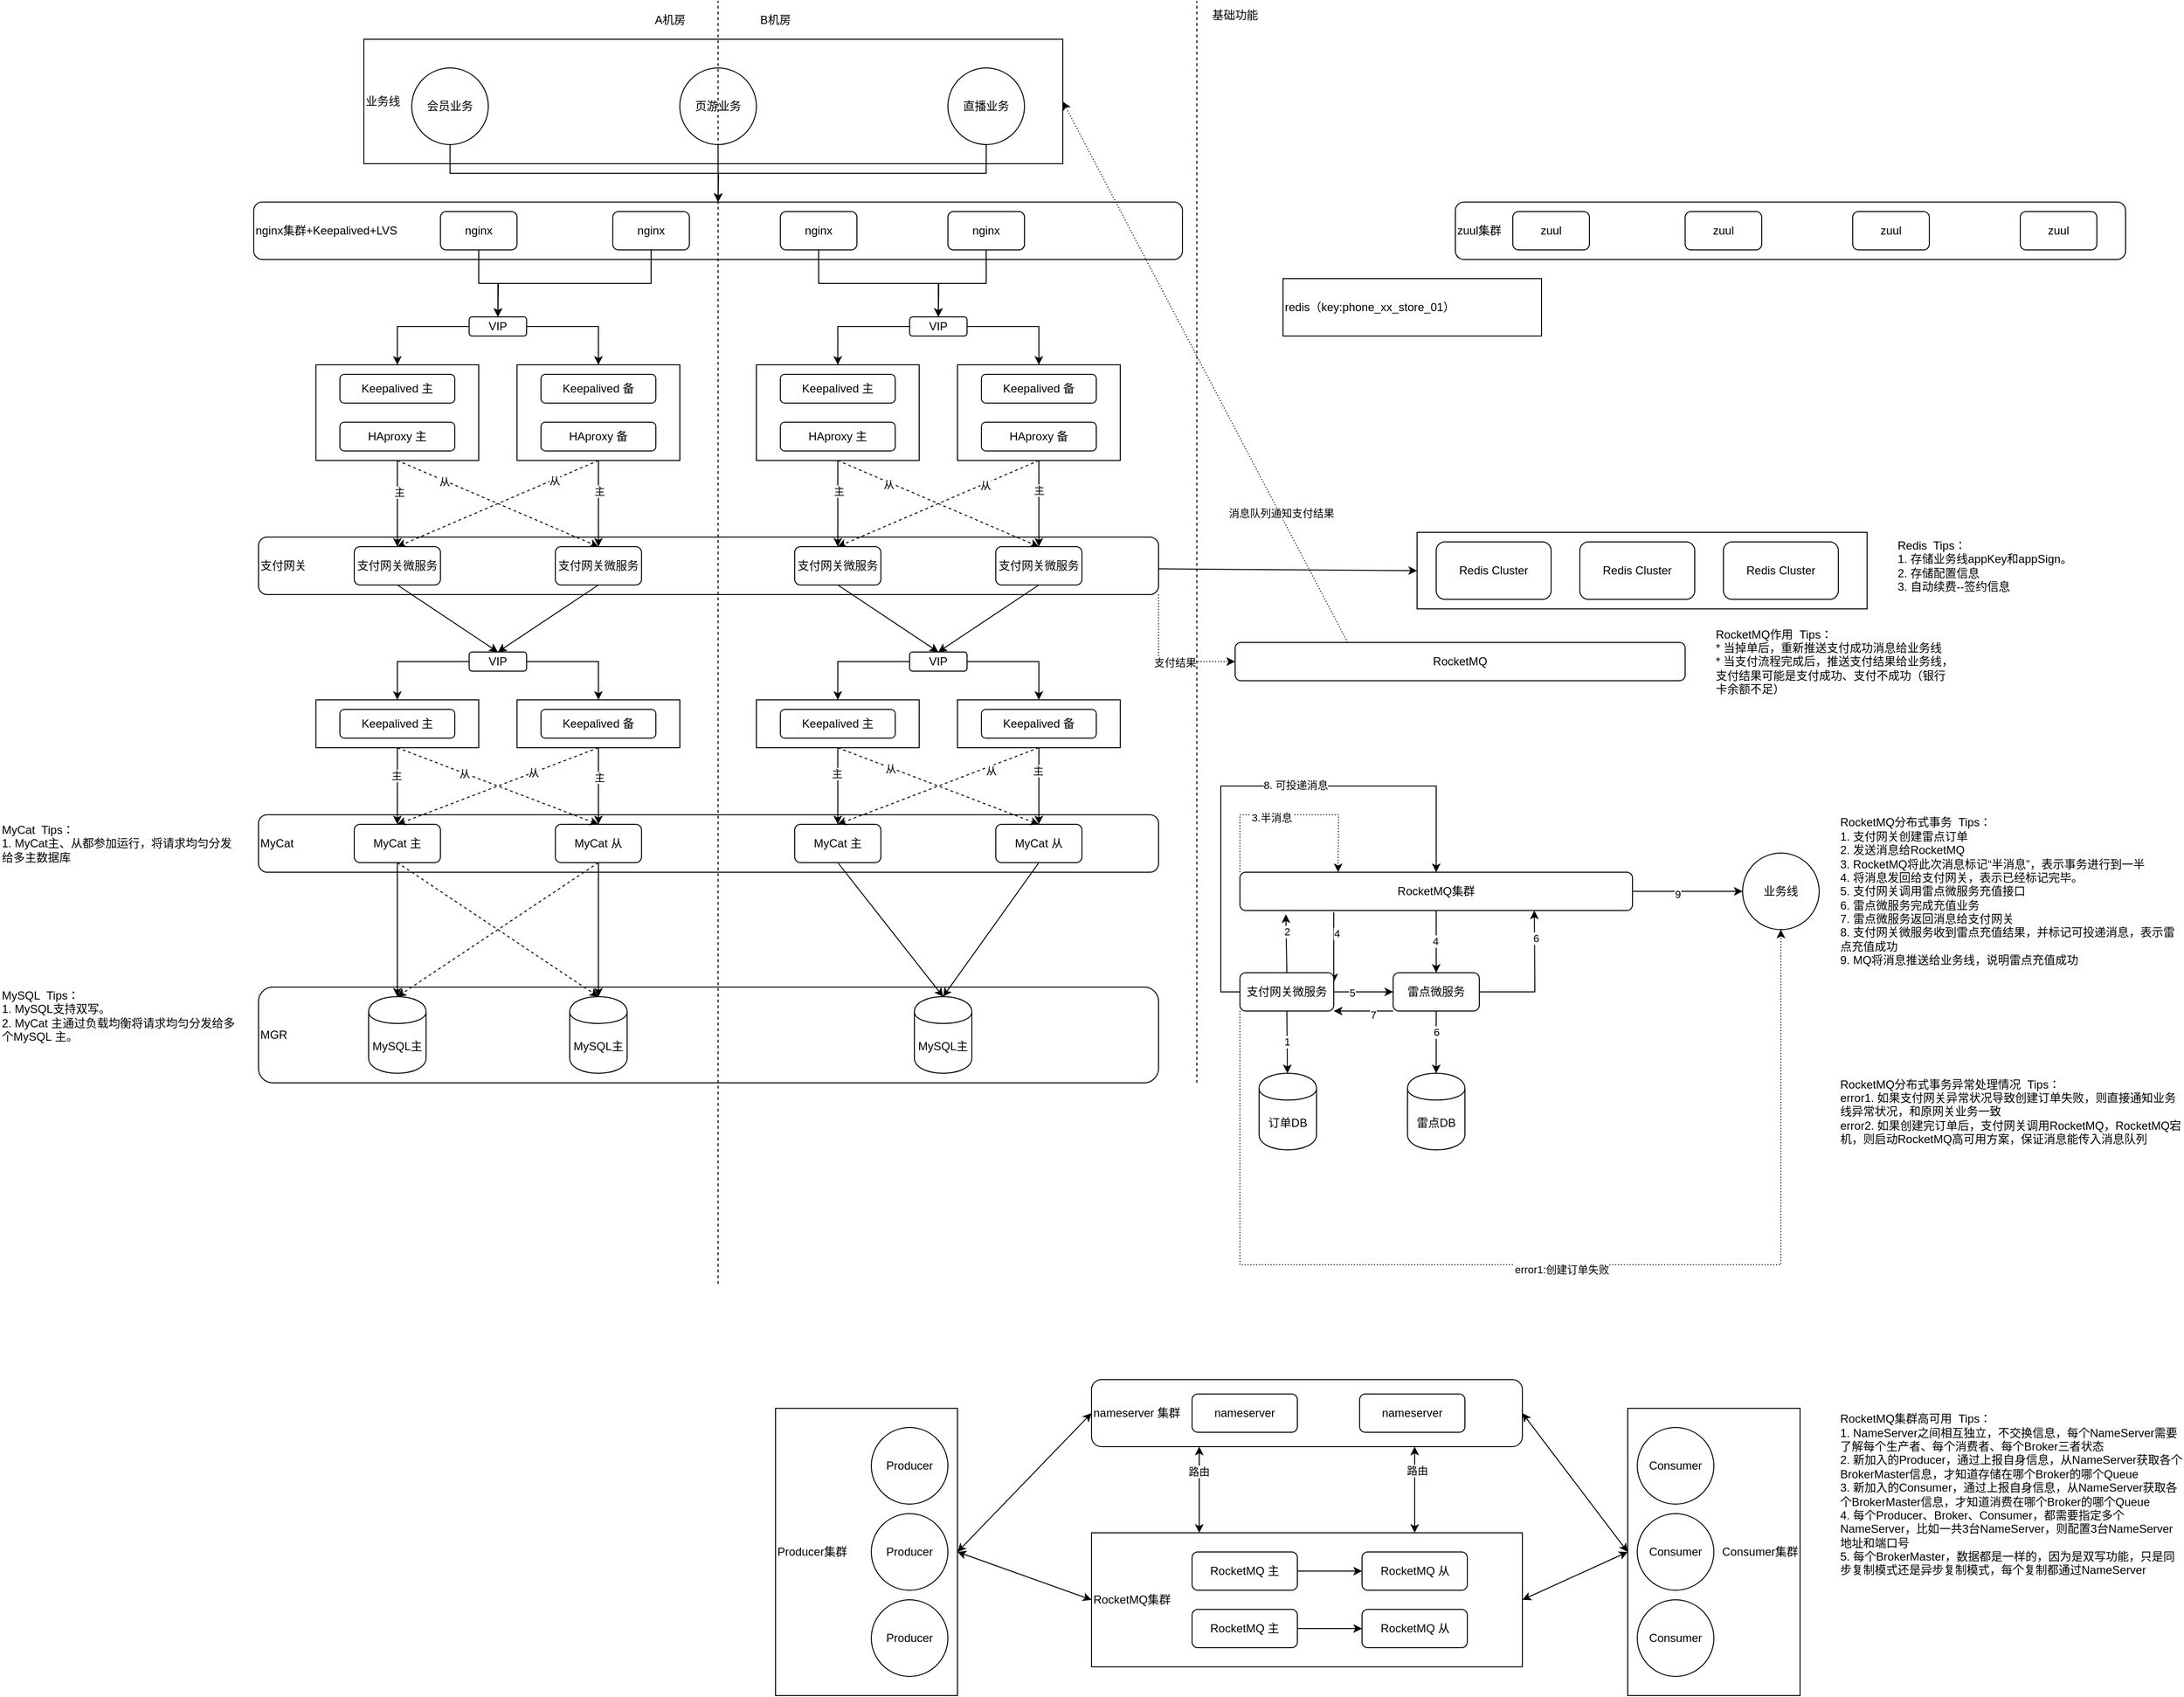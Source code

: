 <mxfile version="12.9.14" type="github">
  <diagram name="Page-1" id="822b0af5-4adb-64df-f703-e8dfc1f81529">
    <mxGraphModel dx="2021" dy="1133" grid="1" gridSize="10" guides="1" tooltips="1" connect="1" arrows="1" fold="1" page="1" pageScale="1" pageWidth="3300" pageHeight="2339" background="#ffffff" math="0" shadow="0">
      <root>
        <mxCell id="0" />
        <mxCell id="1" parent="0" />
        <mxCell id="59b1bcbrKsCMYZeMCs7V-11" value="Consumer集群" style="rounded=0;whiteSpace=wrap;html=1;align=right;" vertex="1" parent="1">
          <mxGeometry x="1990" y="1470" width="180" height="300" as="geometry" />
        </mxCell>
        <mxCell id="59b1bcbrKsCMYZeMCs7V-12" style="rounded=0;orthogonalLoop=1;jettySize=auto;html=1;exitX=1;exitY=0.5;exitDx=0;exitDy=0;entryX=0;entryY=0.5;entryDx=0;entryDy=0;startArrow=classic;startFill=1;" edge="1" parent="1" source="59b1bcbrKsCMYZeMCs7V-10" target="wdB7McpbQnSKonyvfbZ4-86">
          <mxGeometry relative="1" as="geometry" />
        </mxCell>
        <mxCell id="59b1bcbrKsCMYZeMCs7V-13" style="edgeStyle=none;rounded=0;orthogonalLoop=1;jettySize=auto;html=1;exitX=1;exitY=0.5;exitDx=0;exitDy=0;entryX=0;entryY=0.5;entryDx=0;entryDy=0;startArrow=classic;startFill=1;" edge="1" parent="1" source="59b1bcbrKsCMYZeMCs7V-10" target="59b1bcbrKsCMYZeMCs7V-3">
          <mxGeometry relative="1" as="geometry" />
        </mxCell>
        <mxCell id="59b1bcbrKsCMYZeMCs7V-10" value="Producer集群" style="rounded=0;whiteSpace=wrap;html=1;align=left;" vertex="1" parent="1">
          <mxGeometry x="1100" y="1470" width="190" height="300" as="geometry" />
        </mxCell>
        <mxCell id="59b1bcbrKsCMYZeMCs7V-15" style="edgeStyle=none;rounded=0;orthogonalLoop=1;jettySize=auto;html=1;exitX=1;exitY=0.5;exitDx=0;exitDy=0;startArrow=classic;startFill=1;" edge="1" parent="1" source="59b1bcbrKsCMYZeMCs7V-3">
          <mxGeometry relative="1" as="geometry">
            <mxPoint x="1990" y="1620" as="targetPoint" />
          </mxGeometry>
        </mxCell>
        <mxCell id="59b1bcbrKsCMYZeMCs7V-3" value="RocketMQ集群" style="rounded=0;whiteSpace=wrap;html=1;align=left;" vertex="1" parent="1">
          <mxGeometry x="1430" y="1600" width="450" height="140" as="geometry" />
        </mxCell>
        <mxCell id="wdB7McpbQnSKonyvfbZ4-52" value="业务线" style="rounded=0;whiteSpace=wrap;html=1;align=left;" parent="1" vertex="1">
          <mxGeometry x="670" y="40" width="730" height="130" as="geometry" />
        </mxCell>
        <mxCell id="wdB7McpbQnSKonyvfbZ4-31" value="" style="rounded=0;whiteSpace=wrap;html=1;" parent="1" vertex="1">
          <mxGeometry x="1770" y="555" width="470" height="80" as="geometry" />
        </mxCell>
        <mxCell id="VvI8yXbkPYTi_8kJMqFg-1" value="redis（key:phone_xx_store_01）" style="rounded=0;whiteSpace=wrap;html=1;align=left;" parent="1" vertex="1">
          <mxGeometry x="1630" y="290" width="270" height="60" as="geometry" />
        </mxCell>
        <mxCell id="VvI8yXbkPYTi_8kJMqFg-2" style="edgeStyle=orthogonalEdgeStyle;rounded=0;orthogonalLoop=1;jettySize=auto;html=1;exitX=0.5;exitY=1;exitDx=0;exitDy=0;" parent="1" source="VvI8yXbkPYTi_8kJMqFg-3" target="VvI8yXbkPYTi_8kJMqFg-8" edge="1">
          <mxGeometry relative="1" as="geometry" />
        </mxCell>
        <mxCell id="VvI8yXbkPYTi_8kJMqFg-3" value="会员业务" style="ellipse;whiteSpace=wrap;html=1;aspect=fixed;align=center;" parent="1" vertex="1">
          <mxGeometry x="720" y="70" width="80" height="80" as="geometry" />
        </mxCell>
        <mxCell id="VvI8yXbkPYTi_8kJMqFg-4" style="edgeStyle=orthogonalEdgeStyle;rounded=0;orthogonalLoop=1;jettySize=auto;html=1;exitX=0.5;exitY=1;exitDx=0;exitDy=0;entryX=0.5;entryY=0;entryDx=0;entryDy=0;" parent="1" source="VvI8yXbkPYTi_8kJMqFg-5" target="VvI8yXbkPYTi_8kJMqFg-8" edge="1">
          <mxGeometry relative="1" as="geometry" />
        </mxCell>
        <mxCell id="VvI8yXbkPYTi_8kJMqFg-5" value="页游业务" style="ellipse;whiteSpace=wrap;html=1;aspect=fixed;align=center;" parent="1" vertex="1">
          <mxGeometry x="1000" y="70" width="80" height="80" as="geometry" />
        </mxCell>
        <mxCell id="VvI8yXbkPYTi_8kJMqFg-6" style="edgeStyle=orthogonalEdgeStyle;rounded=0;orthogonalLoop=1;jettySize=auto;html=1;exitX=0.5;exitY=1;exitDx=0;exitDy=0;" parent="1" source="VvI8yXbkPYTi_8kJMqFg-7" edge="1">
          <mxGeometry relative="1" as="geometry">
            <mxPoint x="1040" y="210" as="targetPoint" />
          </mxGeometry>
        </mxCell>
        <mxCell id="VvI8yXbkPYTi_8kJMqFg-7" value="直播业务" style="ellipse;whiteSpace=wrap;html=1;aspect=fixed;align=center;" parent="1" vertex="1">
          <mxGeometry x="1280" y="70" width="80" height="80" as="geometry" />
        </mxCell>
        <mxCell id="VvI8yXbkPYTi_8kJMqFg-8" value="nginx集群+Keepalived+LVS" style="rounded=1;whiteSpace=wrap;html=1;align=left;" parent="1" vertex="1">
          <mxGeometry x="555" y="210" width="970" height="60" as="geometry" />
        </mxCell>
        <mxCell id="VvI8yXbkPYTi_8kJMqFg-9" style="edgeStyle=orthogonalEdgeStyle;rounded=0;orthogonalLoop=1;jettySize=auto;html=1;entryX=0.5;entryY=0;entryDx=0;entryDy=0;" parent="1" source="VvI8yXbkPYTi_8kJMqFg-10" target="VvI8yXbkPYTi_8kJMqFg-46" edge="1">
          <mxGeometry relative="1" as="geometry" />
        </mxCell>
        <mxCell id="VvI8yXbkPYTi_8kJMqFg-10" value="nginx" style="rounded=1;whiteSpace=wrap;html=1;align=center;" parent="1" vertex="1">
          <mxGeometry x="750" y="220" width="80" height="40" as="geometry" />
        </mxCell>
        <mxCell id="VvI8yXbkPYTi_8kJMqFg-11" style="edgeStyle=orthogonalEdgeStyle;rounded=0;orthogonalLoop=1;jettySize=auto;html=1;exitX=0.5;exitY=1;exitDx=0;exitDy=0;" parent="1" source="VvI8yXbkPYTi_8kJMqFg-12" edge="1">
          <mxGeometry relative="1" as="geometry">
            <mxPoint x="810" y="330" as="targetPoint" />
          </mxGeometry>
        </mxCell>
        <mxCell id="VvI8yXbkPYTi_8kJMqFg-12" value="nginx" style="rounded=1;whiteSpace=wrap;html=1;align=center;" parent="1" vertex="1">
          <mxGeometry x="930" y="220" width="80" height="40" as="geometry" />
        </mxCell>
        <mxCell id="VvI8yXbkPYTi_8kJMqFg-13" style="edgeStyle=orthogonalEdgeStyle;rounded=0;orthogonalLoop=1;jettySize=auto;html=1;exitX=0.5;exitY=1;exitDx=0;exitDy=0;" parent="1" source="VvI8yXbkPYTi_8kJMqFg-14" target="VvI8yXbkPYTi_8kJMqFg-55" edge="1">
          <mxGeometry relative="1" as="geometry" />
        </mxCell>
        <mxCell id="VvI8yXbkPYTi_8kJMqFg-14" value="nginx" style="rounded=1;whiteSpace=wrap;html=1;align=center;" parent="1" vertex="1">
          <mxGeometry x="1105" y="220" width="80" height="40" as="geometry" />
        </mxCell>
        <mxCell id="VvI8yXbkPYTi_8kJMqFg-15" value="nginx" style="rounded=1;whiteSpace=wrap;html=1;align=center;" parent="1" vertex="1">
          <mxGeometry x="1280" y="220" width="80" height="40" as="geometry" />
        </mxCell>
        <mxCell id="VvI8yXbkPYTi_8kJMqFg-16" value="zuul集群" style="rounded=1;whiteSpace=wrap;html=1;align=left;" parent="1" vertex="1">
          <mxGeometry x="1810" y="210" width="700" height="60" as="geometry" />
        </mxCell>
        <mxCell id="VvI8yXbkPYTi_8kJMqFg-17" style="edgeStyle=orthogonalEdgeStyle;rounded=0;orthogonalLoop=1;jettySize=auto;html=1;exitX=0.5;exitY=1;exitDx=0;exitDy=0;" parent="1" source="VvI8yXbkPYTi_8kJMqFg-18" edge="1">
          <mxGeometry relative="1" as="geometry">
            <mxPoint x="1270" y="330" as="targetPoint" />
          </mxGeometry>
        </mxCell>
        <mxCell id="VvI8yXbkPYTi_8kJMqFg-18" value="nginx" style="rounded=1;whiteSpace=wrap;html=1;align=center;" parent="1" vertex="1">
          <mxGeometry x="1280" y="220" width="80" height="40" as="geometry" />
        </mxCell>
        <mxCell id="VvI8yXbkPYTi_8kJMqFg-19" value="zuul" style="rounded=1;whiteSpace=wrap;html=1;align=center;" parent="1" vertex="1">
          <mxGeometry x="2050" y="220" width="80" height="40" as="geometry" />
        </mxCell>
        <mxCell id="VvI8yXbkPYTi_8kJMqFg-20" value="zuul" style="rounded=1;whiteSpace=wrap;html=1;align=center;" parent="1" vertex="1">
          <mxGeometry x="2225" y="220" width="80" height="40" as="geometry" />
        </mxCell>
        <mxCell id="VvI8yXbkPYTi_8kJMqFg-21" value="zuul" style="rounded=1;whiteSpace=wrap;html=1;align=center;" parent="1" vertex="1">
          <mxGeometry x="2400" y="220" width="80" height="40" as="geometry" />
        </mxCell>
        <mxCell id="wdB7McpbQnSKonyvfbZ4-32" style="edgeStyle=none;rounded=0;orthogonalLoop=1;jettySize=auto;html=1;entryX=0;entryY=0.5;entryDx=0;entryDy=0;" parent="1" source="VvI8yXbkPYTi_8kJMqFg-22" target="wdB7McpbQnSKonyvfbZ4-31" edge="1">
          <mxGeometry relative="1" as="geometry" />
        </mxCell>
        <mxCell id="wdB7McpbQnSKonyvfbZ4-49" style="edgeStyle=none;rounded=0;orthogonalLoop=1;jettySize=auto;html=1;exitX=1;exitY=1;exitDx=0;exitDy=0;entryX=0;entryY=0.5;entryDx=0;entryDy=0;dashed=1;dashPattern=1 2;" parent="1" source="VvI8yXbkPYTi_8kJMqFg-22" target="wdB7McpbQnSKonyvfbZ4-47" edge="1">
          <mxGeometry relative="1" as="geometry">
            <Array as="points">
              <mxPoint x="1500" y="690" />
            </Array>
          </mxGeometry>
        </mxCell>
        <mxCell id="wdB7McpbQnSKonyvfbZ4-53" value="支付结果" style="edgeLabel;html=1;align=center;verticalAlign=middle;resizable=0;points=[];" parent="wdB7McpbQnSKonyvfbZ4-49" vertex="1" connectable="0">
          <mxGeometry x="-0.067" y="17" relative="1" as="geometry">
            <mxPoint x="17" y="18" as="offset" />
          </mxGeometry>
        </mxCell>
        <mxCell id="VvI8yXbkPYTi_8kJMqFg-22" value="支付网关" style="rounded=1;whiteSpace=wrap;html=1;align=left;" parent="1" vertex="1">
          <mxGeometry x="560" y="560" width="940" height="60" as="geometry" />
        </mxCell>
        <mxCell id="wdB7McpbQnSKonyvfbZ4-15" style="edgeStyle=none;rounded=0;orthogonalLoop=1;jettySize=auto;html=1;exitX=0.5;exitY=1;exitDx=0;exitDy=0;entryX=0.5;entryY=0;entryDx=0;entryDy=0;" parent="1" source="VvI8yXbkPYTi_8kJMqFg-23" target="VvI8yXbkPYTi_8kJMqFg-81" edge="1">
          <mxGeometry relative="1" as="geometry" />
        </mxCell>
        <mxCell id="VvI8yXbkPYTi_8kJMqFg-23" value="支付网关微服务" style="rounded=1;whiteSpace=wrap;html=1;align=center;" parent="1" vertex="1">
          <mxGeometry x="660" y="570" width="90" height="40" as="geometry" />
        </mxCell>
        <mxCell id="wdB7McpbQnSKonyvfbZ4-16" style="edgeStyle=none;rounded=0;orthogonalLoop=1;jettySize=auto;html=1;exitX=0.5;exitY=1;exitDx=0;exitDy=0;" parent="1" source="VvI8yXbkPYTi_8kJMqFg-24" edge="1">
          <mxGeometry relative="1" as="geometry">
            <mxPoint x="810" y="680" as="targetPoint" />
          </mxGeometry>
        </mxCell>
        <mxCell id="VvI8yXbkPYTi_8kJMqFg-24" value="支付网关微服务" style="rounded=1;whiteSpace=wrap;html=1;align=center;" parent="1" vertex="1">
          <mxGeometry x="870" y="570" width="90" height="40" as="geometry" />
        </mxCell>
        <mxCell id="wdB7McpbQnSKonyvfbZ4-17" style="edgeStyle=none;rounded=0;orthogonalLoop=1;jettySize=auto;html=1;exitX=0.5;exitY=1;exitDx=0;exitDy=0;entryX=0.5;entryY=0;entryDx=0;entryDy=0;" parent="1" source="VvI8yXbkPYTi_8kJMqFg-25" target="VvI8yXbkPYTi_8kJMqFg-92" edge="1">
          <mxGeometry relative="1" as="geometry" />
        </mxCell>
        <mxCell id="VvI8yXbkPYTi_8kJMqFg-25" value="支付网关微服务" style="rounded=1;whiteSpace=wrap;html=1;align=center;" parent="1" vertex="1">
          <mxGeometry x="1120" y="570" width="90" height="40" as="geometry" />
        </mxCell>
        <mxCell id="VvI8yXbkPYTi_8kJMqFg-27" style="edgeStyle=orthogonalEdgeStyle;rounded=0;orthogonalLoop=1;jettySize=auto;html=1;exitX=0.5;exitY=1;exitDx=0;exitDy=0;entryX=0.5;entryY=0;entryDx=0;entryDy=0;" parent="1" source="VvI8yXbkPYTi_8kJMqFg-31" target="VvI8yXbkPYTi_8kJMqFg-23" edge="1" treatAsSingle="0">
          <mxGeometry relative="1" as="geometry">
            <Array as="points">
              <mxPoint x="705" y="570" />
            </Array>
          </mxGeometry>
        </mxCell>
        <mxCell id="VvI8yXbkPYTi_8kJMqFg-28" value="主" style="edgeLabel;html=1;align=center;verticalAlign=middle;resizable=0;points=[];" parent="VvI8yXbkPYTi_8kJMqFg-27" vertex="1" connectable="0">
          <mxGeometry x="-0.267" y="2" relative="1" as="geometry">
            <mxPoint as="offset" />
          </mxGeometry>
        </mxCell>
        <mxCell id="VvI8yXbkPYTi_8kJMqFg-29" style="rounded=0;orthogonalLoop=1;jettySize=auto;html=1;dashed=1;entryX=0.5;entryY=0;entryDx=0;entryDy=0;exitX=0.5;exitY=1;exitDx=0;exitDy=0;" parent="1" source="VvI8yXbkPYTi_8kJMqFg-31" target="VvI8yXbkPYTi_8kJMqFg-24" edge="1" treatAsSingle="0">
          <mxGeometry relative="1" as="geometry" />
        </mxCell>
        <mxCell id="VvI8yXbkPYTi_8kJMqFg-30" value="从" style="edgeLabel;html=1;align=center;verticalAlign=middle;resizable=0;points=[];" parent="VvI8yXbkPYTi_8kJMqFg-29" vertex="1" connectable="0">
          <mxGeometry x="-0.53" y="-1" relative="1" as="geometry">
            <mxPoint as="offset" />
          </mxGeometry>
        </mxCell>
        <mxCell id="VvI8yXbkPYTi_8kJMqFg-31" value="" style="rounded=0;whiteSpace=wrap;html=1;align=left;" parent="1" vertex="1">
          <mxGeometry x="620" y="380" width="170" height="100" as="geometry" />
        </mxCell>
        <mxCell id="VvI8yXbkPYTi_8kJMqFg-32" value="Keepalived&amp;nbsp;主" style="rounded=1;whiteSpace=wrap;html=1;align=center;" parent="1" vertex="1">
          <mxGeometry x="645" y="390" width="120" height="30" as="geometry" />
        </mxCell>
        <mxCell id="VvI8yXbkPYTi_8kJMqFg-33" value="HAproxy&amp;nbsp;主" style="rounded=1;whiteSpace=wrap;html=1;align=center;" parent="1" vertex="1">
          <mxGeometry x="645" y="440" width="120" height="30" as="geometry" />
        </mxCell>
        <mxCell id="VvI8yXbkPYTi_8kJMqFg-34" style="edgeStyle=orthogonalEdgeStyle;rounded=0;orthogonalLoop=1;jettySize=auto;html=1;exitX=0.5;exitY=1;exitDx=0;exitDy=0;" parent="1" source="VvI8yXbkPYTi_8kJMqFg-38" target="VvI8yXbkPYTi_8kJMqFg-24" edge="1" treatAsSingle="0">
          <mxGeometry relative="1" as="geometry" />
        </mxCell>
        <mxCell id="VvI8yXbkPYTi_8kJMqFg-35" value="主" style="edgeLabel;html=1;align=center;verticalAlign=middle;resizable=0;points=[];" parent="VvI8yXbkPYTi_8kJMqFg-34" vertex="1" connectable="0">
          <mxGeometry x="-0.289" y="1" relative="1" as="geometry">
            <mxPoint as="offset" />
          </mxGeometry>
        </mxCell>
        <mxCell id="VvI8yXbkPYTi_8kJMqFg-36" style="edgeStyle=none;rounded=0;orthogonalLoop=1;jettySize=auto;html=1;exitX=0.5;exitY=1;exitDx=0;exitDy=0;entryX=0.5;entryY=0;entryDx=0;entryDy=0;dashed=1;" parent="1" source="VvI8yXbkPYTi_8kJMqFg-38" target="VvI8yXbkPYTi_8kJMqFg-23" edge="1" treatAsSingle="0">
          <mxGeometry relative="1" as="geometry" />
        </mxCell>
        <mxCell id="VvI8yXbkPYTi_8kJMqFg-37" value="从" style="edgeLabel;html=1;align=center;verticalAlign=middle;resizable=0;points=[];" parent="VvI8yXbkPYTi_8kJMqFg-36" vertex="1" connectable="0">
          <mxGeometry x="-0.555" y="1" relative="1" as="geometry">
            <mxPoint as="offset" />
          </mxGeometry>
        </mxCell>
        <mxCell id="VvI8yXbkPYTi_8kJMqFg-38" value="" style="rounded=0;whiteSpace=wrap;html=1;align=left;" parent="1" vertex="1">
          <mxGeometry x="830" y="380" width="170" height="100" as="geometry" />
        </mxCell>
        <mxCell id="VvI8yXbkPYTi_8kJMqFg-39" value="Keepalived&amp;nbsp;备" style="rounded=1;whiteSpace=wrap;html=1;align=center;" parent="1" vertex="1">
          <mxGeometry x="855" y="390" width="120" height="30" as="geometry" />
        </mxCell>
        <mxCell id="VvI8yXbkPYTi_8kJMqFg-40" value="HAproxy&amp;nbsp;备" style="rounded=1;whiteSpace=wrap;html=1;align=center;" parent="1" vertex="1">
          <mxGeometry x="855" y="440" width="120" height="30" as="geometry" />
        </mxCell>
        <mxCell id="VvI8yXbkPYTi_8kJMqFg-41" value="zuul" style="rounded=1;whiteSpace=wrap;html=1;align=center;" parent="1" vertex="1">
          <mxGeometry x="1870" y="220" width="80" height="40" as="geometry" />
        </mxCell>
        <mxCell id="VvI8yXbkPYTi_8kJMqFg-42" value="A机房" style="text;html=1;strokeColor=none;fillColor=none;align=center;verticalAlign=middle;whiteSpace=wrap;rounded=0;" parent="1" vertex="1">
          <mxGeometry x="970" y="10" width="40" height="20" as="geometry" />
        </mxCell>
        <mxCell id="VvI8yXbkPYTi_8kJMqFg-43" value="B机房" style="text;html=1;strokeColor=none;fillColor=none;align=center;verticalAlign=middle;whiteSpace=wrap;rounded=0;" parent="1" vertex="1">
          <mxGeometry x="1080" y="10" width="40" height="20" as="geometry" />
        </mxCell>
        <mxCell id="VvI8yXbkPYTi_8kJMqFg-44" style="edgeStyle=orthogonalEdgeStyle;rounded=0;orthogonalLoop=1;jettySize=auto;html=1;entryX=0.5;entryY=0;entryDx=0;entryDy=0;" parent="1" source="VvI8yXbkPYTi_8kJMqFg-46" target="VvI8yXbkPYTi_8kJMqFg-38" edge="1">
          <mxGeometry relative="1" as="geometry">
            <Array as="points">
              <mxPoint x="915" y="340" />
            </Array>
          </mxGeometry>
        </mxCell>
        <mxCell id="VvI8yXbkPYTi_8kJMqFg-45" style="edgeStyle=orthogonalEdgeStyle;rounded=0;orthogonalLoop=1;jettySize=auto;html=1;entryX=0.5;entryY=0;entryDx=0;entryDy=0;" parent="1" source="VvI8yXbkPYTi_8kJMqFg-46" target="VvI8yXbkPYTi_8kJMqFg-31" edge="1">
          <mxGeometry relative="1" as="geometry">
            <Array as="points">
              <mxPoint x="705" y="340" />
            </Array>
          </mxGeometry>
        </mxCell>
        <mxCell id="VvI8yXbkPYTi_8kJMqFg-46" value="VIP" style="rounded=1;whiteSpace=wrap;html=1;align=center;" parent="1" vertex="1">
          <mxGeometry x="780" y="330" width="60" height="20" as="geometry" />
        </mxCell>
        <mxCell id="wdB7McpbQnSKonyvfbZ4-1" style="edgeStyle=orthogonalEdgeStyle;rounded=0;orthogonalLoop=1;jettySize=auto;html=1;exitX=0.5;exitY=1;exitDx=0;exitDy=0;" parent="1" source="VvI8yXbkPYTi_8kJMqFg-47" target="VvI8yXbkPYTi_8kJMqFg-25" edge="1">
          <mxGeometry relative="1" as="geometry" />
        </mxCell>
        <mxCell id="wdB7McpbQnSKonyvfbZ4-5" value="主" style="edgeLabel;html=1;align=center;verticalAlign=middle;resizable=0;points=[];" parent="wdB7McpbQnSKonyvfbZ4-1" vertex="1" connectable="0">
          <mxGeometry x="-0.289" y="1" relative="1" as="geometry">
            <mxPoint as="offset" />
          </mxGeometry>
        </mxCell>
        <mxCell id="wdB7McpbQnSKonyvfbZ4-2" style="rounded=0;orthogonalLoop=1;jettySize=auto;html=1;exitX=0.5;exitY=1;exitDx=0;exitDy=0;dashed=1;entryX=0.5;entryY=0;entryDx=0;entryDy=0;" parent="1" source="VvI8yXbkPYTi_8kJMqFg-47" target="VvI8yXbkPYTi_8kJMqFg-56" edge="1">
          <mxGeometry relative="1" as="geometry" />
        </mxCell>
        <mxCell id="wdB7McpbQnSKonyvfbZ4-7" value="从" style="edgeLabel;html=1;align=center;verticalAlign=middle;resizable=0;points=[];" parent="wdB7McpbQnSKonyvfbZ4-2" vertex="1" connectable="0">
          <mxGeometry x="-0.487" y="-2" relative="1" as="geometry">
            <mxPoint as="offset" />
          </mxGeometry>
        </mxCell>
        <mxCell id="VvI8yXbkPYTi_8kJMqFg-47" value="" style="rounded=0;whiteSpace=wrap;html=1;align=left;" parent="1" vertex="1">
          <mxGeometry x="1080" y="380" width="170" height="100" as="geometry" />
        </mxCell>
        <mxCell id="VvI8yXbkPYTi_8kJMqFg-48" value="Keepalived&amp;nbsp;主" style="rounded=1;whiteSpace=wrap;html=1;align=center;" parent="1" vertex="1">
          <mxGeometry x="1105" y="390" width="120" height="30" as="geometry" />
        </mxCell>
        <mxCell id="VvI8yXbkPYTi_8kJMqFg-49" value="HAproxy&amp;nbsp;主" style="rounded=1;whiteSpace=wrap;html=1;align=center;" parent="1" vertex="1">
          <mxGeometry x="1105" y="440" width="120" height="30" as="geometry" />
        </mxCell>
        <mxCell id="wdB7McpbQnSKonyvfbZ4-3" style="edgeStyle=none;rounded=0;orthogonalLoop=1;jettySize=auto;html=1;exitX=0.5;exitY=1;exitDx=0;exitDy=0;" parent="1" source="VvI8yXbkPYTi_8kJMqFg-50" edge="1">
          <mxGeometry relative="1" as="geometry">
            <mxPoint x="1375" y="570" as="targetPoint" />
          </mxGeometry>
        </mxCell>
        <mxCell id="wdB7McpbQnSKonyvfbZ4-6" value="主" style="edgeLabel;html=1;align=center;verticalAlign=middle;resizable=0;points=[];" parent="wdB7McpbQnSKonyvfbZ4-3" vertex="1" connectable="0">
          <mxGeometry x="-0.311" relative="1" as="geometry">
            <mxPoint as="offset" />
          </mxGeometry>
        </mxCell>
        <mxCell id="wdB7McpbQnSKonyvfbZ4-4" style="edgeStyle=none;rounded=0;orthogonalLoop=1;jettySize=auto;html=1;exitX=0.5;exitY=1;exitDx=0;exitDy=0;entryX=0.5;entryY=0;entryDx=0;entryDy=0;dashed=1;" parent="1" source="VvI8yXbkPYTi_8kJMqFg-50" target="VvI8yXbkPYTi_8kJMqFg-25" edge="1">
          <mxGeometry relative="1" as="geometry" />
        </mxCell>
        <mxCell id="wdB7McpbQnSKonyvfbZ4-8" value="从" style="edgeLabel;html=1;align=center;verticalAlign=middle;resizable=0;points=[];" parent="wdB7McpbQnSKonyvfbZ4-4" vertex="1" connectable="0">
          <mxGeometry x="-0.452" y="1" relative="1" as="geometry">
            <mxPoint x="1" as="offset" />
          </mxGeometry>
        </mxCell>
        <mxCell id="VvI8yXbkPYTi_8kJMqFg-50" value="" style="rounded=0;whiteSpace=wrap;html=1;align=left;" parent="1" vertex="1">
          <mxGeometry x="1290" y="380" width="170" height="100" as="geometry" />
        </mxCell>
        <mxCell id="VvI8yXbkPYTi_8kJMqFg-51" value="Keepalived&amp;nbsp;备" style="rounded=1;whiteSpace=wrap;html=1;align=center;" parent="1" vertex="1">
          <mxGeometry x="1315" y="390" width="120" height="30" as="geometry" />
        </mxCell>
        <mxCell id="VvI8yXbkPYTi_8kJMqFg-52" value="HAproxy&amp;nbsp;备" style="rounded=1;whiteSpace=wrap;html=1;align=center;" parent="1" vertex="1">
          <mxGeometry x="1315" y="440" width="120" height="30" as="geometry" />
        </mxCell>
        <mxCell id="VvI8yXbkPYTi_8kJMqFg-53" style="edgeStyle=orthogonalEdgeStyle;rounded=0;orthogonalLoop=1;jettySize=auto;html=1;entryX=0.5;entryY=0;entryDx=0;entryDy=0;" parent="1" source="VvI8yXbkPYTi_8kJMqFg-55" target="VvI8yXbkPYTi_8kJMqFg-50" edge="1">
          <mxGeometry relative="1" as="geometry">
            <Array as="points">
              <mxPoint x="1375" y="340" />
            </Array>
          </mxGeometry>
        </mxCell>
        <mxCell id="VvI8yXbkPYTi_8kJMqFg-54" style="edgeStyle=orthogonalEdgeStyle;rounded=0;orthogonalLoop=1;jettySize=auto;html=1;entryX=0.5;entryY=0;entryDx=0;entryDy=0;" parent="1" source="VvI8yXbkPYTi_8kJMqFg-55" target="VvI8yXbkPYTi_8kJMqFg-47" edge="1">
          <mxGeometry relative="1" as="geometry">
            <Array as="points">
              <mxPoint x="1165" y="340" />
            </Array>
          </mxGeometry>
        </mxCell>
        <mxCell id="VvI8yXbkPYTi_8kJMqFg-55" value="VIP" style="rounded=1;whiteSpace=wrap;html=1;align=center;" parent="1" vertex="1">
          <mxGeometry x="1240" y="330" width="60" height="20" as="geometry" />
        </mxCell>
        <mxCell id="wdB7McpbQnSKonyvfbZ4-18" style="edgeStyle=none;rounded=0;orthogonalLoop=1;jettySize=auto;html=1;exitX=0.5;exitY=1;exitDx=0;exitDy=0;entryX=0.5;entryY=0;entryDx=0;entryDy=0;" parent="1" source="VvI8yXbkPYTi_8kJMqFg-56" target="VvI8yXbkPYTi_8kJMqFg-92" edge="1">
          <mxGeometry relative="1" as="geometry" />
        </mxCell>
        <mxCell id="VvI8yXbkPYTi_8kJMqFg-56" value="支付网关微服务" style="rounded=1;whiteSpace=wrap;html=1;align=center;" parent="1" vertex="1">
          <mxGeometry x="1330" y="570" width="90" height="40" as="geometry" />
        </mxCell>
        <mxCell id="VvI8yXbkPYTi_8kJMqFg-57" value="MGR" style="rounded=1;whiteSpace=wrap;html=1;align=left;" parent="1" vertex="1">
          <mxGeometry x="560" y="1030" width="940" height="100" as="geometry" />
        </mxCell>
        <mxCell id="VvI8yXbkPYTi_8kJMqFg-62" value="MyCat" style="rounded=1;whiteSpace=wrap;html=1;align=left;" parent="1" vertex="1">
          <mxGeometry x="560" y="850" width="940" height="60" as="geometry" />
        </mxCell>
        <mxCell id="wdB7McpbQnSKonyvfbZ4-19" style="edgeStyle=none;rounded=0;orthogonalLoop=1;jettySize=auto;html=1;exitX=0.5;exitY=1;exitDx=0;exitDy=0;entryX=0.5;entryY=0;entryDx=0;entryDy=0;" parent="1" source="VvI8yXbkPYTi_8kJMqFg-63" edge="1">
          <mxGeometry relative="1" as="geometry">
            <mxPoint x="705" y="1040" as="targetPoint" />
          </mxGeometry>
        </mxCell>
        <mxCell id="wdB7McpbQnSKonyvfbZ4-20" style="edgeStyle=none;rounded=0;orthogonalLoop=1;jettySize=auto;html=1;exitX=0.5;exitY=1;exitDx=0;exitDy=0;entryX=0.5;entryY=0;entryDx=0;entryDy=0;dashed=1;" parent="1" source="VvI8yXbkPYTi_8kJMqFg-63" edge="1">
          <mxGeometry relative="1" as="geometry">
            <mxPoint x="915" y="1040" as="targetPoint" />
          </mxGeometry>
        </mxCell>
        <mxCell id="VvI8yXbkPYTi_8kJMqFg-63" value="MyCat&amp;nbsp;主" style="rounded=1;whiteSpace=wrap;html=1;align=center;" parent="1" vertex="1">
          <mxGeometry x="660" y="860" width="90" height="40" as="geometry" />
        </mxCell>
        <mxCell id="wdB7McpbQnSKonyvfbZ4-21" style="edgeStyle=none;rounded=0;orthogonalLoop=1;jettySize=auto;html=1;exitX=0.5;exitY=1;exitDx=0;exitDy=0;entryX=0.5;entryY=0;entryDx=0;entryDy=0;" parent="1" source="VvI8yXbkPYTi_8kJMqFg-64" edge="1">
          <mxGeometry relative="1" as="geometry">
            <mxPoint x="915" y="1040" as="targetPoint" />
          </mxGeometry>
        </mxCell>
        <mxCell id="wdB7McpbQnSKonyvfbZ4-22" style="edgeStyle=none;rounded=0;orthogonalLoop=1;jettySize=auto;html=1;exitX=0.5;exitY=1;exitDx=0;exitDy=0;entryX=0.5;entryY=0;entryDx=0;entryDy=0;dashed=1;" parent="1" source="VvI8yXbkPYTi_8kJMqFg-64" edge="1">
          <mxGeometry relative="1" as="geometry">
            <mxPoint x="705" y="1040" as="targetPoint" />
          </mxGeometry>
        </mxCell>
        <mxCell id="VvI8yXbkPYTi_8kJMqFg-64" value="MyCat 从" style="rounded=1;whiteSpace=wrap;html=1;align=center;" parent="1" vertex="1">
          <mxGeometry x="870" y="860" width="90" height="40" as="geometry" />
        </mxCell>
        <mxCell id="wdB7McpbQnSKonyvfbZ4-23" style="edgeStyle=none;rounded=0;orthogonalLoop=1;jettySize=auto;html=1;exitX=0.5;exitY=1;exitDx=0;exitDy=0;entryX=0.5;entryY=0;entryDx=0;entryDy=0;" parent="1" source="VvI8yXbkPYTi_8kJMqFg-65" edge="1">
          <mxGeometry relative="1" as="geometry">
            <mxPoint x="1275" y="1040" as="targetPoint" />
          </mxGeometry>
        </mxCell>
        <mxCell id="VvI8yXbkPYTi_8kJMqFg-65" value="MyCat 主" style="rounded=1;whiteSpace=wrap;html=1;align=center;" parent="1" vertex="1">
          <mxGeometry x="1120" y="860" width="90" height="40" as="geometry" />
        </mxCell>
        <mxCell id="wdB7McpbQnSKonyvfbZ4-24" style="edgeStyle=none;rounded=0;orthogonalLoop=1;jettySize=auto;html=1;exitX=0.5;exitY=1;exitDx=0;exitDy=0;entryX=0.5;entryY=0;entryDx=0;entryDy=0;" parent="1" source="VvI8yXbkPYTi_8kJMqFg-66" edge="1">
          <mxGeometry relative="1" as="geometry">
            <mxPoint x="1275" y="1040" as="targetPoint" />
          </mxGeometry>
        </mxCell>
        <mxCell id="VvI8yXbkPYTi_8kJMqFg-66" value="MyCat&amp;nbsp;从" style="rounded=1;whiteSpace=wrap;html=1;align=center;" parent="1" vertex="1">
          <mxGeometry x="1330" y="860" width="90" height="40" as="geometry" />
        </mxCell>
        <mxCell id="VvI8yXbkPYTi_8kJMqFg-67" value="" style="endArrow=none;dashed=1;html=1;" parent="1" edge="1">
          <mxGeometry width="50" height="50" relative="1" as="geometry">
            <mxPoint x="1040" y="1340" as="sourcePoint" />
            <mxPoint x="1040" as="targetPoint" />
          </mxGeometry>
        </mxCell>
        <mxCell id="VvI8yXbkPYTi_8kJMqFg-68" style="edgeStyle=none;rounded=0;orthogonalLoop=1;jettySize=auto;html=1;exitX=0.5;exitY=1;exitDx=0;exitDy=0;entryX=0.5;entryY=0;entryDx=0;entryDy=0;" parent="1" source="VvI8yXbkPYTi_8kJMqFg-72" target="VvI8yXbkPYTi_8kJMqFg-63" edge="1" treatAsSingle="0">
          <mxGeometry relative="1" as="geometry" />
        </mxCell>
        <mxCell id="wdB7McpbQnSKonyvfbZ4-9" value="主" style="edgeLabel;html=1;align=center;verticalAlign=middle;resizable=0;points=[];" parent="VvI8yXbkPYTi_8kJMqFg-68" vertex="1" connectable="0">
          <mxGeometry x="-0.275" y="-1" relative="1" as="geometry">
            <mxPoint as="offset" />
          </mxGeometry>
        </mxCell>
        <mxCell id="VvI8yXbkPYTi_8kJMqFg-70" style="edgeStyle=none;rounded=0;orthogonalLoop=1;jettySize=auto;html=1;exitX=0.5;exitY=1;exitDx=0;exitDy=0;entryX=0.5;entryY=0;entryDx=0;entryDy=0;dashed=1;" parent="1" source="VvI8yXbkPYTi_8kJMqFg-72" target="VvI8yXbkPYTi_8kJMqFg-64" edge="1" treatAsSingle="0">
          <mxGeometry relative="1" as="geometry" />
        </mxCell>
        <mxCell id="VvI8yXbkPYTi_8kJMqFg-71" value="从" style="edgeLabel;html=1;align=center;verticalAlign=middle;resizable=0;points=[];" parent="VvI8yXbkPYTi_8kJMqFg-70" vertex="1" connectable="0">
          <mxGeometry x="-0.335" relative="1" as="geometry">
            <mxPoint as="offset" />
          </mxGeometry>
        </mxCell>
        <mxCell id="VvI8yXbkPYTi_8kJMqFg-72" value="" style="rounded=0;whiteSpace=wrap;html=1;align=left;" parent="1" vertex="1">
          <mxGeometry x="620" y="730" width="170" height="50" as="geometry" />
        </mxCell>
        <mxCell id="VvI8yXbkPYTi_8kJMqFg-73" value="Keepalived&amp;nbsp;主" style="rounded=1;whiteSpace=wrap;html=1;align=center;" parent="1" vertex="1">
          <mxGeometry x="645" y="740" width="120" height="30" as="geometry" />
        </mxCell>
        <mxCell id="VvI8yXbkPYTi_8kJMqFg-74" style="edgeStyle=none;rounded=0;orthogonalLoop=1;jettySize=auto;html=1;exitX=0.5;exitY=1;exitDx=0;exitDy=0;entryX=0.5;entryY=0;entryDx=0;entryDy=0;dashed=1;" parent="1" source="VvI8yXbkPYTi_8kJMqFg-77" target="VvI8yXbkPYTi_8kJMqFg-63" edge="1">
          <mxGeometry relative="1" as="geometry" />
        </mxCell>
        <mxCell id="wdB7McpbQnSKonyvfbZ4-10" value="从" style="edgeLabel;html=1;align=center;verticalAlign=middle;resizable=0;points=[];" parent="VvI8yXbkPYTi_8kJMqFg-74" vertex="1" connectable="0">
          <mxGeometry x="-0.344" relative="1" as="geometry">
            <mxPoint as="offset" />
          </mxGeometry>
        </mxCell>
        <mxCell id="VvI8yXbkPYTi_8kJMqFg-75" style="edgeStyle=none;rounded=0;orthogonalLoop=1;jettySize=auto;html=1;exitX=0.5;exitY=1;exitDx=0;exitDy=0;entryX=0.5;entryY=0;entryDx=0;entryDy=0;" parent="1" source="VvI8yXbkPYTi_8kJMqFg-77" target="VvI8yXbkPYTi_8kJMqFg-64" edge="1" treatAsSingle="0">
          <mxGeometry relative="1" as="geometry" />
        </mxCell>
        <mxCell id="VvI8yXbkPYTi_8kJMqFg-76" value="主" style="edgeLabel;html=1;align=center;verticalAlign=middle;resizable=0;points=[];" parent="VvI8yXbkPYTi_8kJMqFg-75" vertex="1" connectable="0">
          <mxGeometry x="-0.24" y="1" relative="1" as="geometry">
            <mxPoint as="offset" />
          </mxGeometry>
        </mxCell>
        <mxCell id="VvI8yXbkPYTi_8kJMqFg-77" value="" style="rounded=0;whiteSpace=wrap;html=1;align=left;" parent="1" vertex="1">
          <mxGeometry x="830" y="730" width="170" height="50" as="geometry" />
        </mxCell>
        <mxCell id="VvI8yXbkPYTi_8kJMqFg-78" value="Keepalived&amp;nbsp;备" style="rounded=1;whiteSpace=wrap;html=1;align=center;" parent="1" vertex="1">
          <mxGeometry x="855" y="740" width="120" height="30" as="geometry" />
        </mxCell>
        <mxCell id="VvI8yXbkPYTi_8kJMqFg-79" style="edgeStyle=orthogonalEdgeStyle;rounded=0;orthogonalLoop=1;jettySize=auto;html=1;entryX=0.5;entryY=0;entryDx=0;entryDy=0;" parent="1" source="VvI8yXbkPYTi_8kJMqFg-81" target="VvI8yXbkPYTi_8kJMqFg-77" edge="1">
          <mxGeometry relative="1" as="geometry">
            <Array as="points">
              <mxPoint x="915" y="690" />
            </Array>
          </mxGeometry>
        </mxCell>
        <mxCell id="VvI8yXbkPYTi_8kJMqFg-80" style="edgeStyle=orthogonalEdgeStyle;rounded=0;orthogonalLoop=1;jettySize=auto;html=1;entryX=0.5;entryY=0;entryDx=0;entryDy=0;" parent="1" source="VvI8yXbkPYTi_8kJMqFg-81" target="VvI8yXbkPYTi_8kJMqFg-72" edge="1">
          <mxGeometry relative="1" as="geometry">
            <Array as="points">
              <mxPoint x="705" y="690" />
            </Array>
          </mxGeometry>
        </mxCell>
        <mxCell id="VvI8yXbkPYTi_8kJMqFg-81" value="VIP" style="rounded=1;whiteSpace=wrap;html=1;align=center;" parent="1" vertex="1">
          <mxGeometry x="780" y="680" width="60" height="20" as="geometry" />
        </mxCell>
        <mxCell id="VvI8yXbkPYTi_8kJMqFg-82" style="edgeStyle=none;rounded=0;orthogonalLoop=1;jettySize=auto;html=1;exitX=0.5;exitY=1;exitDx=0;exitDy=0;entryX=0.5;entryY=0;entryDx=0;entryDy=0;" parent="1" source="VvI8yXbkPYTi_8kJMqFg-84" target="VvI8yXbkPYTi_8kJMqFg-65" edge="1">
          <mxGeometry relative="1" as="geometry" />
        </mxCell>
        <mxCell id="wdB7McpbQnSKonyvfbZ4-11" value="主" style="edgeLabel;html=1;align=center;verticalAlign=middle;resizable=0;points=[];" parent="VvI8yXbkPYTi_8kJMqFg-82" vertex="1" connectable="0">
          <mxGeometry x="-0.325" y="-1" relative="1" as="geometry">
            <mxPoint as="offset" />
          </mxGeometry>
        </mxCell>
        <mxCell id="VvI8yXbkPYTi_8kJMqFg-83" style="edgeStyle=none;rounded=0;orthogonalLoop=1;jettySize=auto;html=1;exitX=0.5;exitY=1;exitDx=0;exitDy=0;entryX=0.5;entryY=0;entryDx=0;entryDy=0;dashed=1;" parent="1" source="VvI8yXbkPYTi_8kJMqFg-84" target="VvI8yXbkPYTi_8kJMqFg-66" edge="1">
          <mxGeometry relative="1" as="geometry" />
        </mxCell>
        <mxCell id="wdB7McpbQnSKonyvfbZ4-13" value="从" style="edgeLabel;html=1;align=center;verticalAlign=middle;resizable=0;points=[];" parent="VvI8yXbkPYTi_8kJMqFg-83" vertex="1" connectable="0">
          <mxGeometry x="-0.481" y="-1" relative="1" as="geometry">
            <mxPoint as="offset" />
          </mxGeometry>
        </mxCell>
        <mxCell id="VvI8yXbkPYTi_8kJMqFg-84" value="" style="rounded=0;whiteSpace=wrap;html=1;align=left;" parent="1" vertex="1">
          <mxGeometry x="1080" y="730" width="170" height="50" as="geometry" />
        </mxCell>
        <mxCell id="VvI8yXbkPYTi_8kJMqFg-85" value="Keepalived&amp;nbsp;主" style="rounded=1;whiteSpace=wrap;html=1;align=center;" parent="1" vertex="1">
          <mxGeometry x="1105" y="740" width="120" height="30" as="geometry" />
        </mxCell>
        <mxCell id="VvI8yXbkPYTi_8kJMqFg-86" style="edgeStyle=none;rounded=0;orthogonalLoop=1;jettySize=auto;html=1;exitX=0.5;exitY=1;exitDx=0;exitDy=0;entryX=0.5;entryY=0;entryDx=0;entryDy=0;dashed=1;" parent="1" source="VvI8yXbkPYTi_8kJMqFg-88" target="VvI8yXbkPYTi_8kJMqFg-65" edge="1">
          <mxGeometry relative="1" as="geometry" />
        </mxCell>
        <mxCell id="wdB7McpbQnSKonyvfbZ4-14" value="从" style="edgeLabel;html=1;align=center;verticalAlign=middle;resizable=0;points=[];" parent="VvI8yXbkPYTi_8kJMqFg-86" vertex="1" connectable="0">
          <mxGeometry x="-0.511" y="4" relative="1" as="geometry">
            <mxPoint as="offset" />
          </mxGeometry>
        </mxCell>
        <mxCell id="VvI8yXbkPYTi_8kJMqFg-87" style="edgeStyle=none;rounded=0;orthogonalLoop=1;jettySize=auto;html=1;exitX=0.5;exitY=1;exitDx=0;exitDy=0;entryX=0.5;entryY=0;entryDx=0;entryDy=0;" parent="1" source="VvI8yXbkPYTi_8kJMqFg-88" target="VvI8yXbkPYTi_8kJMqFg-66" edge="1">
          <mxGeometry relative="1" as="geometry" />
        </mxCell>
        <mxCell id="wdB7McpbQnSKonyvfbZ4-12" value="主" style="edgeLabel;html=1;align=center;verticalAlign=middle;resizable=0;points=[];" parent="VvI8yXbkPYTi_8kJMqFg-87" vertex="1" connectable="0">
          <mxGeometry x="-0.4" y="-1" relative="1" as="geometry">
            <mxPoint as="offset" />
          </mxGeometry>
        </mxCell>
        <mxCell id="VvI8yXbkPYTi_8kJMqFg-88" value="" style="rounded=0;whiteSpace=wrap;html=1;align=left;" parent="1" vertex="1">
          <mxGeometry x="1290" y="730" width="170" height="50" as="geometry" />
        </mxCell>
        <mxCell id="VvI8yXbkPYTi_8kJMqFg-89" value="Keepalived&amp;nbsp;备" style="rounded=1;whiteSpace=wrap;html=1;align=center;" parent="1" vertex="1">
          <mxGeometry x="1315" y="740" width="120" height="30" as="geometry" />
        </mxCell>
        <mxCell id="VvI8yXbkPYTi_8kJMqFg-90" style="edgeStyle=orthogonalEdgeStyle;rounded=0;orthogonalLoop=1;jettySize=auto;html=1;entryX=0.5;entryY=0;entryDx=0;entryDy=0;" parent="1" source="VvI8yXbkPYTi_8kJMqFg-92" target="VvI8yXbkPYTi_8kJMqFg-88" edge="1">
          <mxGeometry relative="1" as="geometry">
            <Array as="points">
              <mxPoint x="1375" y="690" />
            </Array>
          </mxGeometry>
        </mxCell>
        <mxCell id="VvI8yXbkPYTi_8kJMqFg-91" style="edgeStyle=orthogonalEdgeStyle;rounded=0;orthogonalLoop=1;jettySize=auto;html=1;entryX=0.5;entryY=0;entryDx=0;entryDy=0;" parent="1" source="VvI8yXbkPYTi_8kJMqFg-92" target="VvI8yXbkPYTi_8kJMqFg-84" edge="1">
          <mxGeometry relative="1" as="geometry">
            <Array as="points">
              <mxPoint x="1165" y="690" />
            </Array>
          </mxGeometry>
        </mxCell>
        <mxCell id="VvI8yXbkPYTi_8kJMqFg-92" value="VIP" style="rounded=1;whiteSpace=wrap;html=1;align=center;" parent="1" vertex="1">
          <mxGeometry x="1240" y="680" width="60" height="20" as="geometry" />
        </mxCell>
        <mxCell id="wdB7McpbQnSKonyvfbZ4-25" value="MySQL&amp;nbsp; Tips：&lt;br&gt;1. MySQL支持双写。&lt;br&gt;&lt;div&gt;&lt;span&gt;2.&amp;nbsp;MyCat 主通过负载均衡将请求均匀分发给多个MySQL&amp;nbsp;主。&lt;/span&gt;&lt;/div&gt;" style="text;html=1;strokeColor=none;fillColor=none;align=left;verticalAlign=middle;whiteSpace=wrap;rounded=0;" parent="1" vertex="1">
          <mxGeometry x="290" y="1015" width="250" height="90" as="geometry" />
        </mxCell>
        <mxCell id="wdB7McpbQnSKonyvfbZ4-26" value="MyCat&amp;nbsp; Tips：&lt;br&gt;1.&amp;nbsp;MyCat主、从都参加运行，将请求均匀分发给多主数据库" style="text;html=1;strokeColor=none;fillColor=none;align=left;verticalAlign=middle;whiteSpace=wrap;rounded=0;" parent="1" vertex="1">
          <mxGeometry x="290" y="835" width="250" height="90" as="geometry" />
        </mxCell>
        <mxCell id="wdB7McpbQnSKonyvfbZ4-28" value="Redis Cluster" style="rounded=1;whiteSpace=wrap;html=1;" parent="1" vertex="1">
          <mxGeometry x="1790" y="565" width="120" height="60" as="geometry" />
        </mxCell>
        <mxCell id="wdB7McpbQnSKonyvfbZ4-29" value="Redis Cluster" style="rounded=1;whiteSpace=wrap;html=1;" parent="1" vertex="1">
          <mxGeometry x="1940" y="565" width="120" height="60" as="geometry" />
        </mxCell>
        <mxCell id="wdB7McpbQnSKonyvfbZ4-30" value="Redis Cluster" style="rounded=1;whiteSpace=wrap;html=1;" parent="1" vertex="1">
          <mxGeometry x="2090" y="565" width="120" height="60" as="geometry" />
        </mxCell>
        <mxCell id="wdB7McpbQnSKonyvfbZ4-33" value="Redis&amp;nbsp; Tips：&lt;br&gt;1.&amp;nbsp;存储业务线appKey和appSign。&lt;br&gt;2.&amp;nbsp;存储配置信息&lt;br&gt;3.&amp;nbsp;自动续费--签约信息" style="text;html=1;strokeColor=none;fillColor=none;align=left;verticalAlign=middle;whiteSpace=wrap;rounded=0;" parent="1" vertex="1">
          <mxGeometry x="2270" y="545" width="250" height="90" as="geometry" />
        </mxCell>
        <mxCell id="wdB7McpbQnSKonyvfbZ4-35" value="" style="endArrow=none;dashed=1;html=1;" parent="1" edge="1">
          <mxGeometry width="50" height="50" relative="1" as="geometry">
            <mxPoint x="1540" y="1130" as="sourcePoint" />
            <mxPoint x="1540" as="targetPoint" />
          </mxGeometry>
        </mxCell>
        <mxCell id="wdB7McpbQnSKonyvfbZ4-37" value="基础功能" style="text;html=1;strokeColor=none;fillColor=none;align=center;verticalAlign=middle;whiteSpace=wrap;rounded=0;" parent="1" vertex="1">
          <mxGeometry x="1550" y="10" width="60" height="10" as="geometry" />
        </mxCell>
        <mxCell id="wdB7McpbQnSKonyvfbZ4-60" style="edgeStyle=none;rounded=0;orthogonalLoop=1;jettySize=auto;html=1;exitX=0.5;exitY=1;exitDx=0;exitDy=0;entryX=0.5;entryY=0;entryDx=0;entryDy=0;" parent="1" source="wdB7McpbQnSKonyvfbZ4-38" target="wdB7McpbQnSKonyvfbZ4-59" edge="1">
          <mxGeometry relative="1" as="geometry" />
        </mxCell>
        <mxCell id="wdB7McpbQnSKonyvfbZ4-63" value="6" style="edgeLabel;html=1;align=center;verticalAlign=middle;resizable=0;points=[];" parent="wdB7McpbQnSKonyvfbZ4-60" vertex="1" connectable="0">
          <mxGeometry x="-0.323" relative="1" as="geometry">
            <mxPoint as="offset" />
          </mxGeometry>
        </mxCell>
        <mxCell id="wdB7McpbQnSKonyvfbZ4-61" style="rounded=0;orthogonalLoop=1;jettySize=auto;html=1;exitX=1;exitY=0.5;exitDx=0;exitDy=0;entryX=0.75;entryY=1;entryDx=0;entryDy=0;" parent="1" source="wdB7McpbQnSKonyvfbZ4-38" target="wdB7McpbQnSKonyvfbZ4-39" edge="1">
          <mxGeometry relative="1" as="geometry">
            <Array as="points">
              <mxPoint x="1893" y="1035" />
            </Array>
          </mxGeometry>
        </mxCell>
        <mxCell id="wdB7McpbQnSKonyvfbZ4-64" value="6" style="edgeLabel;html=1;align=center;verticalAlign=middle;resizable=0;points=[];" parent="wdB7McpbQnSKonyvfbZ4-61" vertex="1" connectable="0">
          <mxGeometry x="0.594" y="-1" relative="1" as="geometry">
            <mxPoint as="offset" />
          </mxGeometry>
        </mxCell>
        <mxCell id="wdB7McpbQnSKonyvfbZ4-73" style="edgeStyle=none;rounded=0;orthogonalLoop=1;jettySize=auto;html=1;exitX=0;exitY=1;exitDx=0;exitDy=0;entryX=1;entryY=1;entryDx=0;entryDy=0;" parent="1" source="wdB7McpbQnSKonyvfbZ4-38" target="wdB7McpbQnSKonyvfbZ4-42" edge="1">
          <mxGeometry relative="1" as="geometry" />
        </mxCell>
        <mxCell id="wdB7McpbQnSKonyvfbZ4-74" value="7" style="edgeLabel;html=1;align=center;verticalAlign=middle;resizable=0;points=[];" parent="wdB7McpbQnSKonyvfbZ4-73" vertex="1" connectable="0">
          <mxGeometry x="-0.323" y="4" relative="1" as="geometry">
            <mxPoint as="offset" />
          </mxGeometry>
        </mxCell>
        <mxCell id="wdB7McpbQnSKonyvfbZ4-38" value="雷点微服务" style="rounded=1;whiteSpace=wrap;html=1;align=center;" parent="1" vertex="1">
          <mxGeometry x="1745" y="1015" width="90" height="40" as="geometry" />
        </mxCell>
        <mxCell id="wdB7McpbQnSKonyvfbZ4-58" style="edgeStyle=none;rounded=0;orthogonalLoop=1;jettySize=auto;html=1;exitX=0.5;exitY=1;exitDx=0;exitDy=0;" parent="1" source="wdB7McpbQnSKonyvfbZ4-39" target="wdB7McpbQnSKonyvfbZ4-38" edge="1">
          <mxGeometry relative="1" as="geometry">
            <Array as="points">
              <mxPoint x="1790" y="970" />
            </Array>
          </mxGeometry>
        </mxCell>
        <mxCell id="wdB7McpbQnSKonyvfbZ4-62" value="4" style="edgeLabel;html=1;align=center;verticalAlign=middle;resizable=0;points=[];" parent="wdB7McpbQnSKonyvfbZ4-58" vertex="1" connectable="0">
          <mxGeometry x="-0.015" y="-1" relative="1" as="geometry">
            <mxPoint as="offset" />
          </mxGeometry>
        </mxCell>
        <mxCell id="wdB7McpbQnSKonyvfbZ4-67" style="rounded=0;orthogonalLoop=1;jettySize=auto;html=1;entryX=1;entryY=0.25;entryDx=0;entryDy=0;" parent="1" target="wdB7McpbQnSKonyvfbZ4-42" edge="1">
          <mxGeometry relative="1" as="geometry">
            <mxPoint x="1683" y="952" as="sourcePoint" />
          </mxGeometry>
        </mxCell>
        <mxCell id="wdB7McpbQnSKonyvfbZ4-70" value="4" style="edgeLabel;html=1;align=center;verticalAlign=middle;resizable=0;points=[];" parent="wdB7McpbQnSKonyvfbZ4-67" vertex="1" connectable="0">
          <mxGeometry x="-0.397" y="3" relative="1" as="geometry">
            <mxPoint as="offset" />
          </mxGeometry>
        </mxCell>
        <mxCell id="wdB7McpbQnSKonyvfbZ4-79" style="edgeStyle=orthogonalEdgeStyle;rounded=0;orthogonalLoop=1;jettySize=auto;html=1;exitX=1;exitY=0.5;exitDx=0;exitDy=0;entryX=0;entryY=0.5;entryDx=0;entryDy=0;" parent="1" source="wdB7McpbQnSKonyvfbZ4-39" target="wdB7McpbQnSKonyvfbZ4-78" edge="1">
          <mxGeometry relative="1" as="geometry" />
        </mxCell>
        <mxCell id="wdB7McpbQnSKonyvfbZ4-80" value="9" style="edgeLabel;html=1;align=center;verticalAlign=middle;resizable=0;points=[];" parent="wdB7McpbQnSKonyvfbZ4-79" vertex="1" connectable="0">
          <mxGeometry x="-0.183" y="-3" relative="1" as="geometry">
            <mxPoint as="offset" />
          </mxGeometry>
        </mxCell>
        <mxCell id="wdB7McpbQnSKonyvfbZ4-39" value="RocketMQ集群" style="rounded=1;whiteSpace=wrap;html=1;" parent="1" vertex="1">
          <mxGeometry x="1585" y="910" width="410" height="40" as="geometry" />
        </mxCell>
        <mxCell id="wdB7McpbQnSKonyvfbZ4-40" value="RocketMQ作用 &amp;nbsp;Tips：&lt;br&gt;* 当掉单后，重新推送支付成功消息给业务线&lt;br&gt;* 当支付流程完成后，推送支付结果给业务线，支付结果可能是支付成功、支付不成功（银行卡余额不足）&lt;br&gt;" style="text;html=1;strokeColor=none;fillColor=none;align=left;verticalAlign=middle;whiteSpace=wrap;rounded=0;" parent="1" vertex="1">
          <mxGeometry x="2080" y="645" width="250" height="90" as="geometry" />
        </mxCell>
        <mxCell id="wdB7McpbQnSKonyvfbZ4-44" value="1" style="edgeStyle=none;rounded=0;orthogonalLoop=1;jettySize=auto;html=1;exitX=0.5;exitY=1;exitDx=0;exitDy=0;" parent="1" source="wdB7McpbQnSKonyvfbZ4-42" target="wdB7McpbQnSKonyvfbZ4-43" edge="1">
          <mxGeometry relative="1" as="geometry" />
        </mxCell>
        <mxCell id="wdB7McpbQnSKonyvfbZ4-68" style="edgeStyle=none;rounded=0;orthogonalLoop=1;jettySize=auto;html=1;exitX=0.5;exitY=0;exitDx=0;exitDy=0;entryX=0.117;entryY=1.1;entryDx=0;entryDy=0;entryPerimeter=0;" parent="1" source="wdB7McpbQnSKonyvfbZ4-42" target="wdB7McpbQnSKonyvfbZ4-39" edge="1">
          <mxGeometry relative="1" as="geometry" />
        </mxCell>
        <mxCell id="wdB7McpbQnSKonyvfbZ4-69" value="2" style="edgeLabel;html=1;align=center;verticalAlign=middle;resizable=0;points=[];" parent="wdB7McpbQnSKonyvfbZ4-68" vertex="1" connectable="0">
          <mxGeometry x="0.41" relative="1" as="geometry">
            <mxPoint as="offset" />
          </mxGeometry>
        </mxCell>
        <mxCell id="wdB7McpbQnSKonyvfbZ4-71" style="edgeStyle=none;rounded=0;orthogonalLoop=1;jettySize=auto;html=1;exitX=1;exitY=0.5;exitDx=0;exitDy=0;entryX=0;entryY=0.5;entryDx=0;entryDy=0;" parent="1" source="wdB7McpbQnSKonyvfbZ4-42" target="wdB7McpbQnSKonyvfbZ4-38" edge="1">
          <mxGeometry relative="1" as="geometry" />
        </mxCell>
        <mxCell id="wdB7McpbQnSKonyvfbZ4-72" value="5" style="edgeLabel;html=1;align=center;verticalAlign=middle;resizable=0;points=[];" parent="wdB7McpbQnSKonyvfbZ4-71" vertex="1" connectable="0">
          <mxGeometry x="-0.387" y="-1" relative="1" as="geometry">
            <mxPoint as="offset" />
          </mxGeometry>
        </mxCell>
        <mxCell id="wdB7McpbQnSKonyvfbZ4-75" style="edgeStyle=orthogonalEdgeStyle;rounded=0;orthogonalLoop=1;jettySize=auto;html=1;exitX=0;exitY=0.5;exitDx=0;exitDy=0;entryX=0.5;entryY=0;entryDx=0;entryDy=0;" parent="1" source="wdB7McpbQnSKonyvfbZ4-42" target="wdB7McpbQnSKonyvfbZ4-39" edge="1">
          <mxGeometry relative="1" as="geometry">
            <Array as="points">
              <mxPoint x="1565" y="1035" />
              <mxPoint x="1565" y="820" />
              <mxPoint x="1790" y="820" />
            </Array>
          </mxGeometry>
        </mxCell>
        <mxCell id="wdB7McpbQnSKonyvfbZ4-77" value="8.&amp;nbsp;可投递消息" style="edgeLabel;html=1;align=center;verticalAlign=middle;resizable=0;points=[];" parent="wdB7McpbQnSKonyvfbZ4-75" vertex="1" connectable="0">
          <mxGeometry x="0.138" y="1" relative="1" as="geometry">
            <mxPoint as="offset" />
          </mxGeometry>
        </mxCell>
        <mxCell id="wdB7McpbQnSKonyvfbZ4-82" style="edgeStyle=orthogonalEdgeStyle;rounded=0;orthogonalLoop=1;jettySize=auto;html=1;exitX=0;exitY=1;exitDx=0;exitDy=0;entryX=0.5;entryY=1;entryDx=0;entryDy=0;dashed=1;dashPattern=1 2;" parent="1" source="wdB7McpbQnSKonyvfbZ4-42" target="wdB7McpbQnSKonyvfbZ4-78" edge="1">
          <mxGeometry relative="1" as="geometry">
            <Array as="points">
              <mxPoint x="1585" y="1320" />
              <mxPoint x="2150" y="1320" />
            </Array>
          </mxGeometry>
        </mxCell>
        <mxCell id="wdB7McpbQnSKonyvfbZ4-83" value="error1:创建订单失败" style="edgeLabel;html=1;align=center;verticalAlign=middle;resizable=0;points=[];" parent="wdB7McpbQnSKonyvfbZ4-82" vertex="1" connectable="0">
          <mxGeometry x="0.019" y="-5" relative="1" as="geometry">
            <mxPoint as="offset" />
          </mxGeometry>
        </mxCell>
        <mxCell id="wdB7McpbQnSKonyvfbZ4-42" value="支付网关微服务" style="rounded=1;whiteSpace=wrap;html=1;align=center;" parent="1" vertex="1">
          <mxGeometry x="1585" y="1015" width="98" height="40" as="geometry" />
        </mxCell>
        <mxCell id="wdB7McpbQnSKonyvfbZ4-43" value="订单DB" style="shape=cylinder;whiteSpace=wrap;html=1;boundedLbl=1;backgroundOutline=1;" parent="1" vertex="1">
          <mxGeometry x="1605" y="1120" width="60" height="80" as="geometry" />
        </mxCell>
        <mxCell id="wdB7McpbQnSKonyvfbZ4-46" value="RocketMQ分布式事务 &amp;nbsp;Tips：&lt;br&gt;1.&amp;nbsp;支付网关创建雷点订单&lt;br&gt;2.&amp;nbsp;发送消息给RocketMQ&lt;br&gt;3.&amp;nbsp;RocketMQ将此次消息标记“半消息”，表示事务进行到一半&lt;br&gt;4.&amp;nbsp;将消息发回给支付网关，表示已经标记完毕。&lt;br&gt;5. 支付网关调用雷点微服务充值接口&lt;br&gt;6.&amp;nbsp;雷点微服务完成充值业务&lt;br&gt;7.&amp;nbsp;雷点微服务返回消息给支付网关&lt;br&gt;8.&amp;nbsp;支付网关微服务收到雷点充值结果，并标记可投递消息，表示雷点充值成功&lt;br&gt;9.&amp;nbsp;MQ将消息推送给业务线，说明雷点充值成功" style="text;html=1;strokeColor=none;fillColor=none;align=left;verticalAlign=middle;whiteSpace=wrap;rounded=0;" parent="1" vertex="1">
          <mxGeometry x="2210" y="820" width="360" height="220" as="geometry" />
        </mxCell>
        <mxCell id="wdB7McpbQnSKonyvfbZ4-50" style="edgeStyle=none;rounded=0;orthogonalLoop=1;jettySize=auto;html=1;exitX=0.25;exitY=0;exitDx=0;exitDy=0;dashed=1;dashPattern=1 2;entryX=1;entryY=0.5;entryDx=0;entryDy=0;" parent="1" source="wdB7McpbQnSKonyvfbZ4-47" target="wdB7McpbQnSKonyvfbZ4-52" edge="1">
          <mxGeometry relative="1" as="geometry">
            <mxPoint x="1490" y="180" as="targetPoint" />
          </mxGeometry>
        </mxCell>
        <mxCell id="wdB7McpbQnSKonyvfbZ4-54" value="消息队列通知支付结果" style="edgeLabel;html=1;align=center;verticalAlign=middle;resizable=0;points=[];" parent="wdB7McpbQnSKonyvfbZ4-50" vertex="1" connectable="0">
          <mxGeometry x="-0.524" y="-1" relative="1" as="geometry">
            <mxPoint as="offset" />
          </mxGeometry>
        </mxCell>
        <mxCell id="wdB7McpbQnSKonyvfbZ4-47" value="RocketMQ" style="rounded=1;whiteSpace=wrap;html=1;" parent="1" vertex="1">
          <mxGeometry x="1580" y="670" width="470" height="40" as="geometry" />
        </mxCell>
        <mxCell id="wdB7McpbQnSKonyvfbZ4-55" style="edgeStyle=none;rounded=0;orthogonalLoop=1;jettySize=auto;html=1;exitX=0;exitY=0;exitDx=0;exitDy=0;entryX=0.25;entryY=0;entryDx=0;entryDy=0;dashed=1;dashPattern=1 2;" parent="1" source="wdB7McpbQnSKonyvfbZ4-39" target="wdB7McpbQnSKonyvfbZ4-39" edge="1">
          <mxGeometry relative="1" as="geometry">
            <Array as="points">
              <mxPoint x="1585" y="850" />
              <mxPoint x="1688" y="850" />
            </Array>
          </mxGeometry>
        </mxCell>
        <mxCell id="wdB7McpbQnSKonyvfbZ4-57" value="3.半消息" style="edgeLabel;html=1;align=center;verticalAlign=middle;resizable=0;points=[];" parent="wdB7McpbQnSKonyvfbZ4-55" vertex="1" connectable="0">
          <mxGeometry x="-0.171" y="-3" relative="1" as="geometry">
            <mxPoint as="offset" />
          </mxGeometry>
        </mxCell>
        <mxCell id="wdB7McpbQnSKonyvfbZ4-59" value="雷点DB" style="shape=cylinder;whiteSpace=wrap;html=1;boundedLbl=1;backgroundOutline=1;" parent="1" vertex="1">
          <mxGeometry x="1760" y="1120" width="60" height="80" as="geometry" />
        </mxCell>
        <mxCell id="wdB7McpbQnSKonyvfbZ4-78" value="业务线" style="ellipse;whiteSpace=wrap;html=1;aspect=fixed;align=center;" parent="1" vertex="1">
          <mxGeometry x="2110" y="890" width="80" height="80" as="geometry" />
        </mxCell>
        <mxCell id="wdB7McpbQnSKonyvfbZ4-81" value="RocketMQ分布式事务异常处理情况 &amp;nbsp;Tips：&lt;br&gt;error1.&amp;nbsp;如果支付网关异常状况导致创建订单失败，则直接通知业务线异常状况，和原网关业务一致&lt;br&gt;error2.&amp;nbsp;如果创建完订单后，支付网关调用RocketMQ，RocketMQ宕机，则启动RocketMQ高可用方案，保证消息能传入消息队列 &amp;nbsp;" style="text;html=1;strokeColor=none;fillColor=none;align=left;verticalAlign=middle;whiteSpace=wrap;rounded=0;" parent="1" vertex="1">
          <mxGeometry x="2210" y="1050" width="360" height="220" as="geometry" />
        </mxCell>
        <mxCell id="59b1bcbrKsCMYZeMCs7V-1" style="rounded=0;orthogonalLoop=1;jettySize=auto;html=1;exitX=1;exitY=0.5;exitDx=0;exitDy=0;entryX=0;entryY=0.5;entryDx=0;entryDy=0;" edge="1" parent="1" source="wdB7McpbQnSKonyvfbZ4-84" target="wdB7McpbQnSKonyvfbZ4-88">
          <mxGeometry relative="1" as="geometry" />
        </mxCell>
        <mxCell id="wdB7McpbQnSKonyvfbZ4-84" value="RocketMQ&amp;nbsp;主" style="rounded=1;whiteSpace=wrap;html=1;" parent="1" vertex="1">
          <mxGeometry x="1535" y="1620" width="110" height="40" as="geometry" />
        </mxCell>
        <mxCell id="59b1bcbrKsCMYZeMCs7V-2" style="rounded=0;orthogonalLoop=1;jettySize=auto;html=1;exitX=1;exitY=0.5;exitDx=0;exitDy=0;entryX=0;entryY=0.5;entryDx=0;entryDy=0;" edge="1" parent="1" source="wdB7McpbQnSKonyvfbZ4-85" target="wdB7McpbQnSKonyvfbZ4-89">
          <mxGeometry relative="1" as="geometry" />
        </mxCell>
        <mxCell id="wdB7McpbQnSKonyvfbZ4-85" value="RocketMQ&amp;nbsp;主" style="rounded=1;whiteSpace=wrap;html=1;" parent="1" vertex="1">
          <mxGeometry x="1535" y="1680" width="110" height="40" as="geometry" />
        </mxCell>
        <mxCell id="59b1bcbrKsCMYZeMCs7V-14" style="edgeStyle=none;rounded=0;orthogonalLoop=1;jettySize=auto;html=1;exitX=1;exitY=0.5;exitDx=0;exitDy=0;entryX=0;entryY=0.5;entryDx=0;entryDy=0;startArrow=classic;startFill=1;" edge="1" parent="1" source="wdB7McpbQnSKonyvfbZ4-86" target="59b1bcbrKsCMYZeMCs7V-11">
          <mxGeometry relative="1" as="geometry" />
        </mxCell>
        <mxCell id="59b1bcbrKsCMYZeMCs7V-21" style="edgeStyle=none;rounded=0;orthogonalLoop=1;jettySize=auto;html=1;exitX=0.25;exitY=1;exitDx=0;exitDy=0;entryX=0.25;entryY=0;entryDx=0;entryDy=0;startArrow=classic;startFill=1;" edge="1" parent="1" source="wdB7McpbQnSKonyvfbZ4-86" target="59b1bcbrKsCMYZeMCs7V-3">
          <mxGeometry relative="1" as="geometry" />
        </mxCell>
        <mxCell id="59b1bcbrKsCMYZeMCs7V-23" value="路由" style="edgeLabel;html=1;align=center;verticalAlign=middle;resizable=0;points=[];" vertex="1" connectable="0" parent="59b1bcbrKsCMYZeMCs7V-21">
          <mxGeometry x="-0.422" y="-1" relative="1" as="geometry">
            <mxPoint as="offset" />
          </mxGeometry>
        </mxCell>
        <mxCell id="59b1bcbrKsCMYZeMCs7V-22" style="edgeStyle=none;rounded=0;orthogonalLoop=1;jettySize=auto;html=1;exitX=0.75;exitY=1;exitDx=0;exitDy=0;entryX=0.75;entryY=0;entryDx=0;entryDy=0;startArrow=classic;startFill=1;" edge="1" parent="1" source="wdB7McpbQnSKonyvfbZ4-86" target="59b1bcbrKsCMYZeMCs7V-3">
          <mxGeometry relative="1" as="geometry" />
        </mxCell>
        <mxCell id="59b1bcbrKsCMYZeMCs7V-24" value="路由" style="edgeLabel;html=1;align=center;verticalAlign=middle;resizable=0;points=[];" vertex="1" connectable="0" parent="59b1bcbrKsCMYZeMCs7V-22">
          <mxGeometry x="-0.444" y="2" relative="1" as="geometry">
            <mxPoint as="offset" />
          </mxGeometry>
        </mxCell>
        <mxCell id="wdB7McpbQnSKonyvfbZ4-86" value="nameserver&amp;nbsp;集群&amp;nbsp;" style="rounded=1;whiteSpace=wrap;html=1;align=left;" parent="1" vertex="1">
          <mxGeometry x="1430" y="1440" width="450" height="70" as="geometry" />
        </mxCell>
        <mxCell id="wdB7McpbQnSKonyvfbZ4-88" value="RocketMQ&amp;nbsp;从" style="rounded=1;whiteSpace=wrap;html=1;" parent="1" vertex="1">
          <mxGeometry x="1712.5" y="1620" width="110" height="40" as="geometry" />
        </mxCell>
        <mxCell id="wdB7McpbQnSKonyvfbZ4-89" value="RocketMQ&amp;nbsp;从" style="rounded=1;whiteSpace=wrap;html=1;" parent="1" vertex="1">
          <mxGeometry x="1712.5" y="1680" width="110" height="40" as="geometry" />
        </mxCell>
        <mxCell id="iDwauWoH-mrjECuvpgRD-1" value="nameserver" style="rounded=1;whiteSpace=wrap;html=1;" parent="1" vertex="1">
          <mxGeometry x="1535" y="1455" width="110" height="40" as="geometry" />
        </mxCell>
        <mxCell id="iDwauWoH-mrjECuvpgRD-2" value="nameserver" style="rounded=1;whiteSpace=wrap;html=1;" parent="1" vertex="1">
          <mxGeometry x="1710" y="1455" width="110" height="40" as="geometry" />
        </mxCell>
        <mxCell id="iDwauWoH-mrjECuvpgRD-3" value="MySQL主" style="shape=cylinder;whiteSpace=wrap;html=1;boundedLbl=1;backgroundOutline=1;" parent="1" vertex="1">
          <mxGeometry x="885" y="1040" width="60" height="80" as="geometry" />
        </mxCell>
        <mxCell id="iDwauWoH-mrjECuvpgRD-4" value="MySQL主" style="shape=cylinder;whiteSpace=wrap;html=1;boundedLbl=1;backgroundOutline=1;" parent="1" vertex="1">
          <mxGeometry x="675" y="1040" width="60" height="80" as="geometry" />
        </mxCell>
        <mxCell id="iDwauWoH-mrjECuvpgRD-5" value="MySQL主" style="shape=cylinder;whiteSpace=wrap;html=1;boundedLbl=1;backgroundOutline=1;" parent="1" vertex="1">
          <mxGeometry x="1245" y="1040" width="60" height="80" as="geometry" />
        </mxCell>
        <mxCell id="59b1bcbrKsCMYZeMCs7V-4" value="Producer" style="ellipse;whiteSpace=wrap;html=1;aspect=fixed;" vertex="1" parent="1">
          <mxGeometry x="1200" y="1490" width="80" height="80" as="geometry" />
        </mxCell>
        <mxCell id="59b1bcbrKsCMYZeMCs7V-5" value="Producer" style="ellipse;whiteSpace=wrap;html=1;aspect=fixed;" vertex="1" parent="1">
          <mxGeometry x="1200" y="1580" width="80" height="80" as="geometry" />
        </mxCell>
        <mxCell id="59b1bcbrKsCMYZeMCs7V-6" value="Producer" style="ellipse;whiteSpace=wrap;html=1;aspect=fixed;" vertex="1" parent="1">
          <mxGeometry x="1200" y="1670" width="80" height="80" as="geometry" />
        </mxCell>
        <mxCell id="59b1bcbrKsCMYZeMCs7V-7" value="Consumer" style="ellipse;whiteSpace=wrap;html=1;aspect=fixed;" vertex="1" parent="1">
          <mxGeometry x="2000" y="1490" width="80" height="80" as="geometry" />
        </mxCell>
        <mxCell id="59b1bcbrKsCMYZeMCs7V-8" value="Consumer" style="ellipse;whiteSpace=wrap;html=1;aspect=fixed;" vertex="1" parent="1">
          <mxGeometry x="2000" y="1580" width="80" height="80" as="geometry" />
        </mxCell>
        <mxCell id="59b1bcbrKsCMYZeMCs7V-9" value="Consumer" style="ellipse;whiteSpace=wrap;html=1;aspect=fixed;" vertex="1" parent="1">
          <mxGeometry x="2000" y="1670" width="80" height="80" as="geometry" />
        </mxCell>
        <mxCell id="59b1bcbrKsCMYZeMCs7V-16" value="RocketMQ集群高可用 &amp;nbsp;Tips：&lt;br&gt;&lt;div&gt;1. NameServer之间相互独立，不交换信息，每个NameServer需要了解每个生产者、每个消费者、每个Broker三者状态&lt;/div&gt;&lt;div&gt;2. 新加入的Producer，通过上报自身信息，从NameServer获取各个BrokerMaster信息，才知道存储在哪个Broker的哪个Queue&lt;/div&gt;&lt;div&gt;3. 新加入的Consumer，通过上报自身信息，从NameServer获取各个BrokerMaster信息，才知道消费在哪个Broker的哪个Queue&lt;/div&gt;&lt;div&gt;4. 每个Producer、Broker、Consumer，都需要指定多个NameServer，比如一共3台NameServer，则配置3台NameServer地址和端口号&lt;/div&gt;&lt;span&gt;5. 每个BrokerMaster，数据都是一样的，因为是双写功能，只是同步复制模式还是异步复制模式，每个复制都通过NameServer&lt;/span&gt;&amp;nbsp;&amp;nbsp;" style="text;html=1;strokeColor=none;fillColor=none;align=left;verticalAlign=middle;whiteSpace=wrap;rounded=0;" vertex="1" parent="1">
          <mxGeometry x="2210" y="1450" width="360" height="220" as="geometry" />
        </mxCell>
      </root>
    </mxGraphModel>
  </diagram>
</mxfile>
